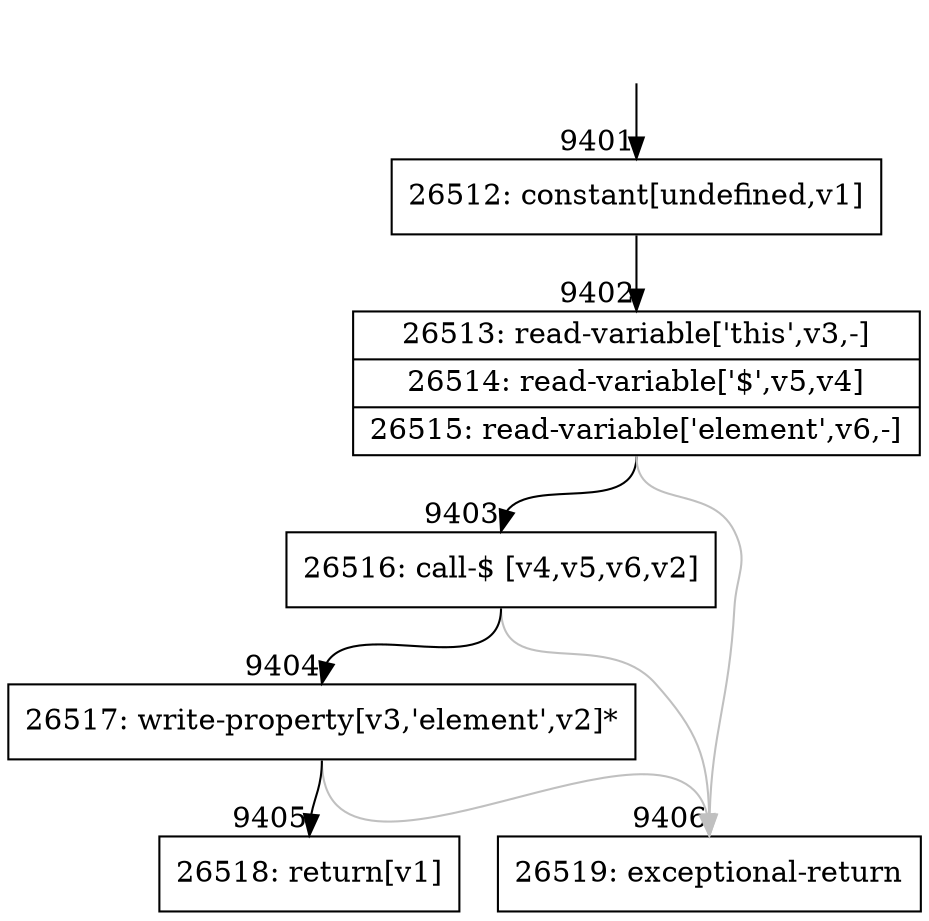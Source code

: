 digraph {
rankdir="TD"
BB_entry717[shape=none,label=""];
BB_entry717 -> BB9401 [tailport=s, headport=n, headlabel="    9401"]
BB9401 [shape=record label="{26512: constant[undefined,v1]}" ] 
BB9401 -> BB9402 [tailport=s, headport=n, headlabel="      9402"]
BB9402 [shape=record label="{26513: read-variable['this',v3,-]|26514: read-variable['$',v5,v4]|26515: read-variable['element',v6,-]}" ] 
BB9402 -> BB9403 [tailport=s, headport=n, headlabel="      9403"]
BB9402 -> BB9406 [tailport=s, headport=n, color=gray, headlabel="      9406"]
BB9403 [shape=record label="{26516: call-$ [v4,v5,v6,v2]}" ] 
BB9403 -> BB9404 [tailport=s, headport=n, headlabel="      9404"]
BB9403 -> BB9406 [tailport=s, headport=n, color=gray]
BB9404 [shape=record label="{26517: write-property[v3,'element',v2]*}" ] 
BB9404 -> BB9405 [tailport=s, headport=n, headlabel="      9405"]
BB9404 -> BB9406 [tailport=s, headport=n, color=gray]
BB9405 [shape=record label="{26518: return[v1]}" ] 
BB9406 [shape=record label="{26519: exceptional-return}" ] 
//#$~ 7425
}
